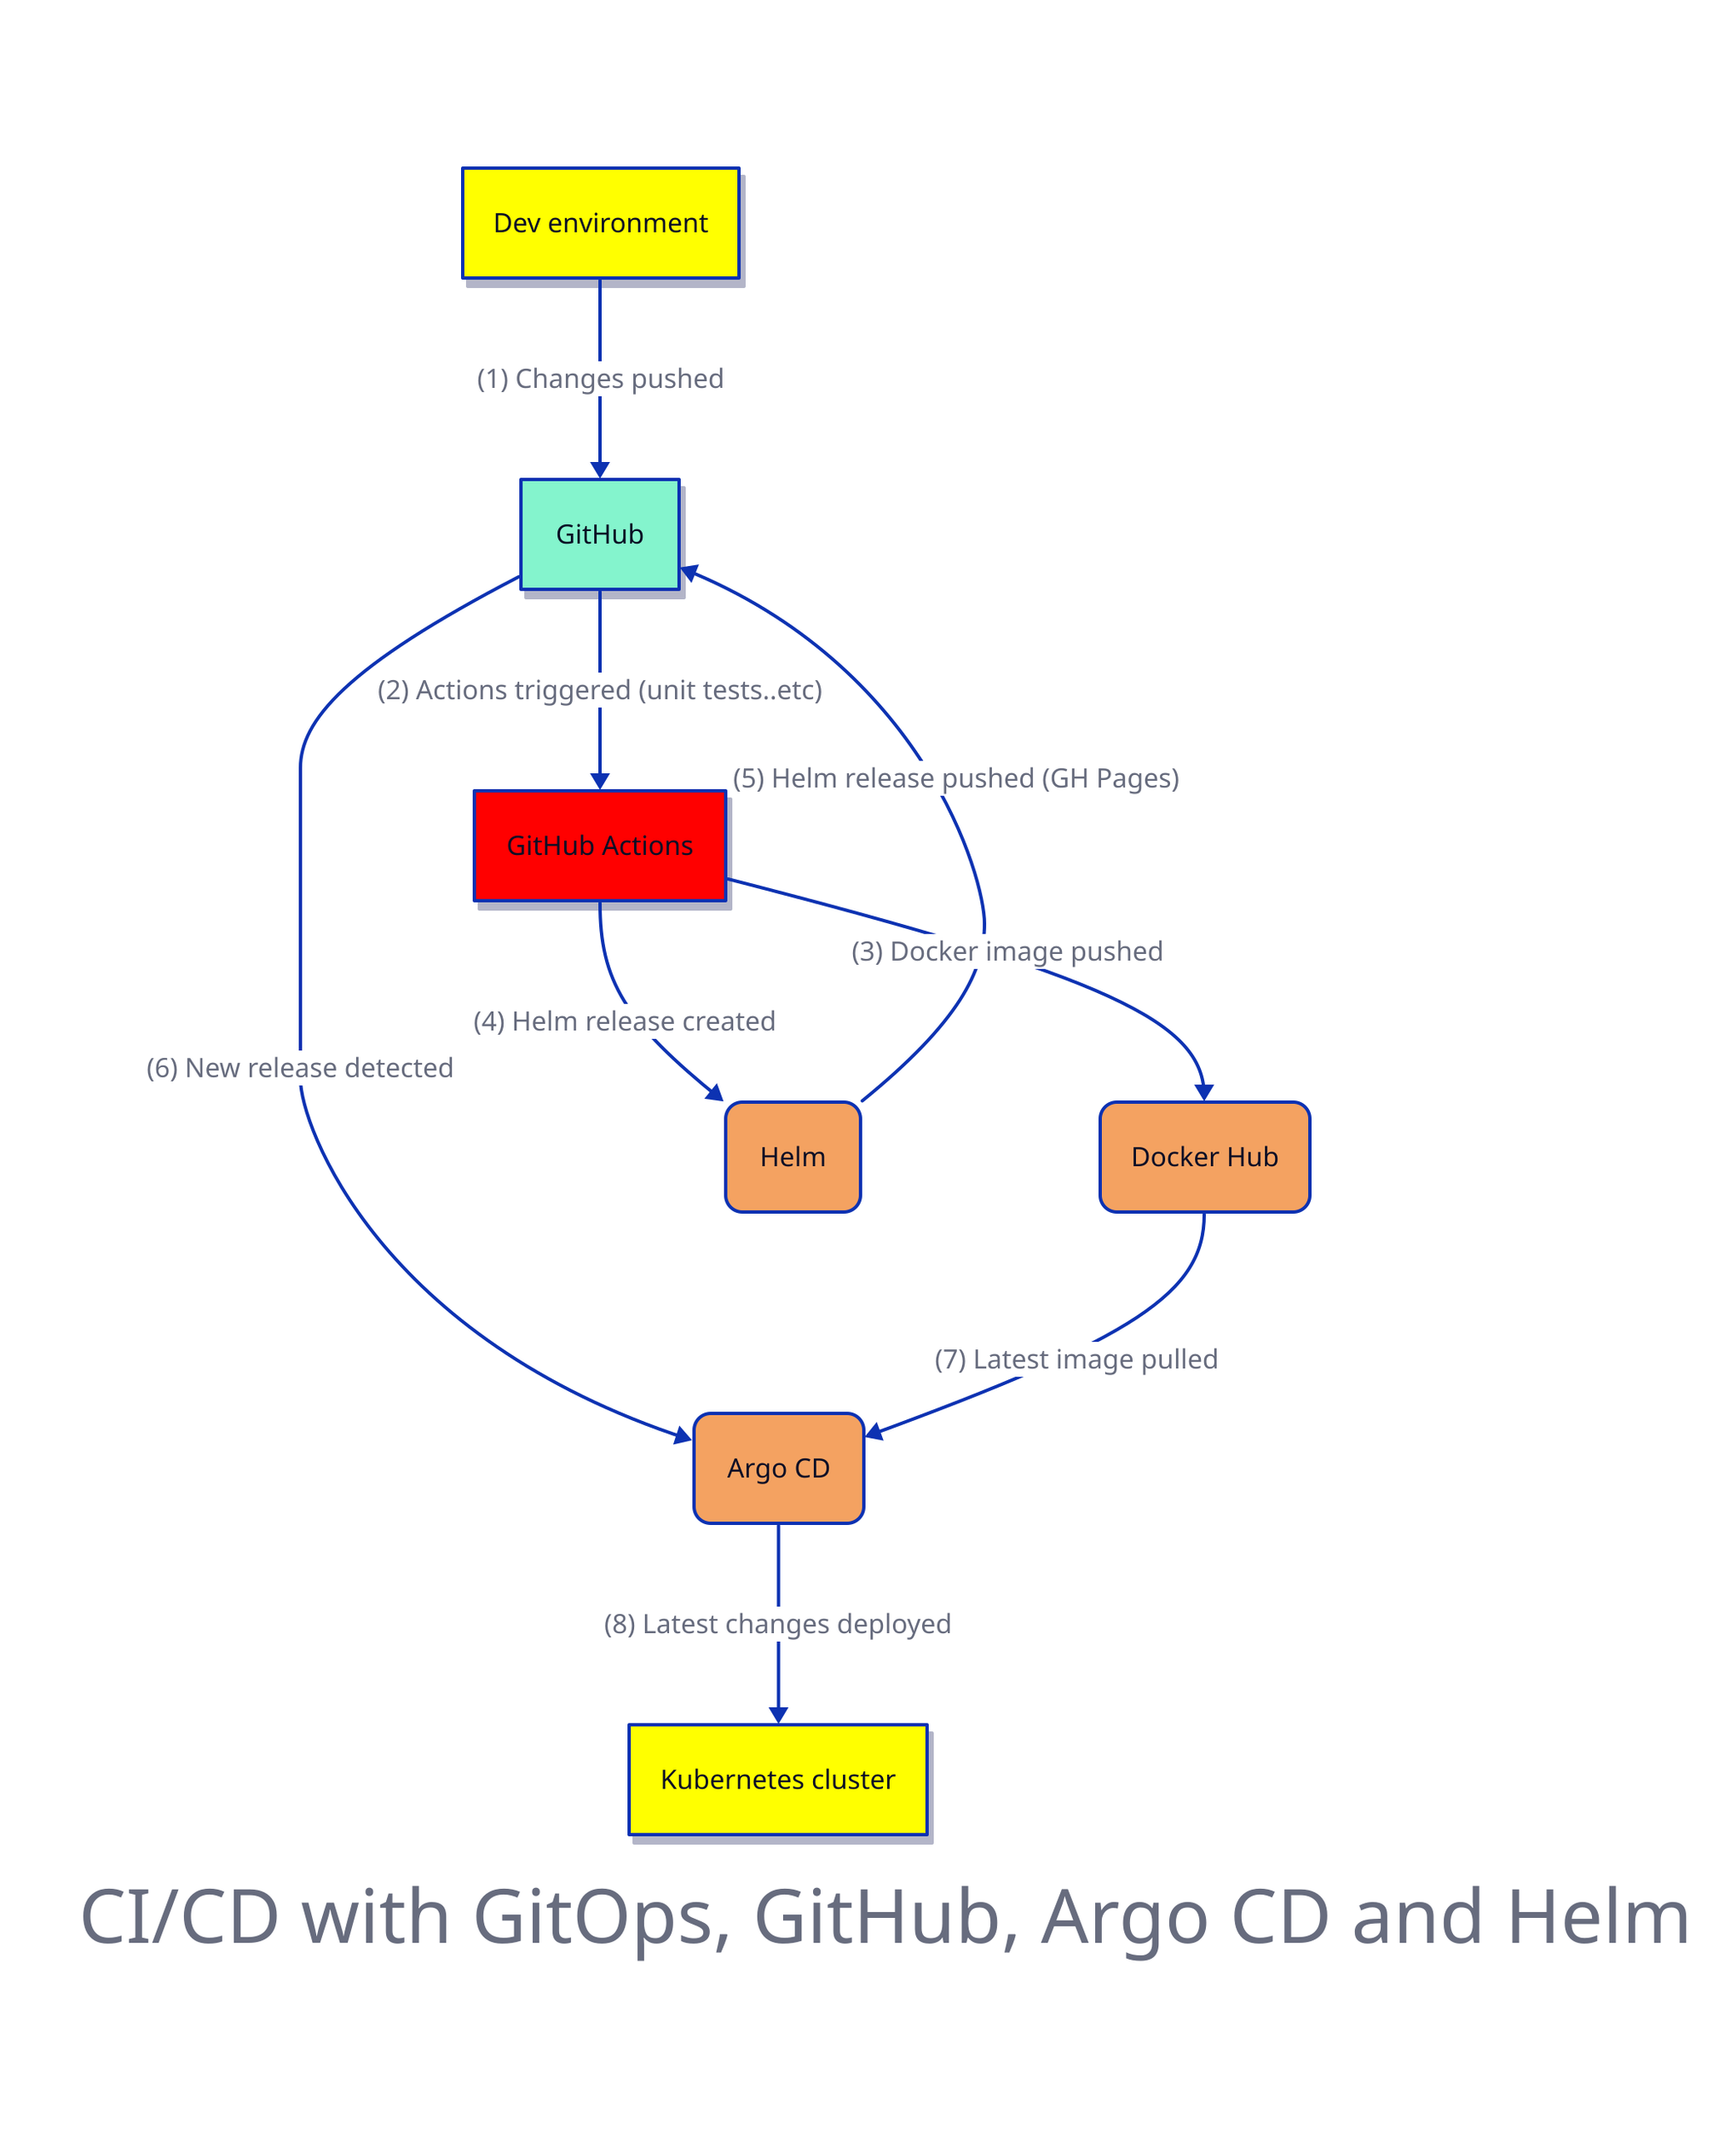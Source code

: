 classes: {
    dev: {
      label: "Dev environment"
      shape: rectangle
  
      style: {
        shadow: true
        fill: yellow
      }
    }
    git: {
      label: "GitHub"
      shape: rectangle
  
      style: {
        shadow: true
        fill: "#84f4cd"
      }
    }
    actions: {
      label: "GitHub Actions"
      shape: rectangle
  
      style: {
        shadow: true
        fill: red
      }
    }
    argo: {
      label: "Argo CD"
      shape: rectangle
  
      style: {
        fill: "#f4a261"
        border-radius: 10
        3d: false
      }
    }
    helm: {
      label: "Helm"
      shape: rectangle
  
      style: {
        fill: "#f4a261"
        border-radius: 10
        3d: false
      }
    }
    docker: {
      label: "Docker Hub"
      shape: rectangle
      style: {
        fill: "#f4a261"
        border-radius: 10
        3d: false
      }
    }
    kube: {
      label: "Kubernetes cluster"
      shape: rectangle
  
      style: {
        shadow: true
        fill: yellow
      }
    }
  }
  
  dev -> git: (1) Changes pushed
  git -> actions: (2) Actions triggered (unit tests..etc)
  actions -> docker: (3) Docker image pushed
  actions -> helm: (4) Helm release created
  helm -> git: (5) Helm release pushed (GH Pages)
  git -> argo: (6) New release detected
  docker -> argo: (7) Latest image pulled
  argo -> kube: (8) Latest changes deployed
  
  dev.class: dev
  git.class: git
  actions.class: actions
  argo.class: argo
  helm.class: helm
  docker.class: docker
  kube.class: kube
  
  title: CI/CD with GitOps, GitHub, Argo CD and Helm {
    shape: text
    near: bottom-center
    style: {
      font-size: 45
      italic: true
    }
  }
  